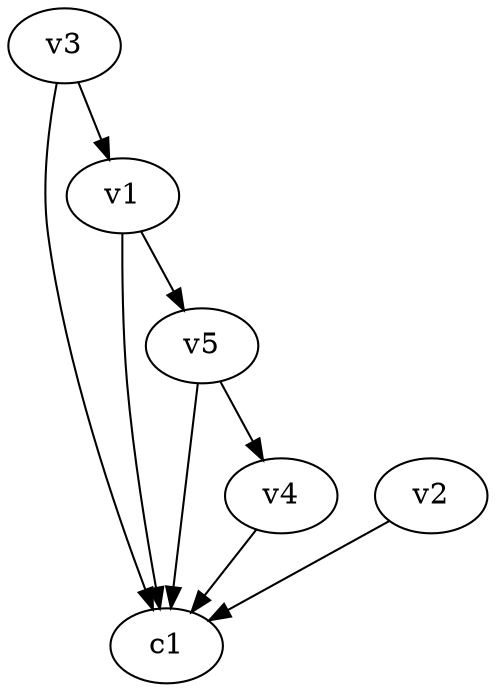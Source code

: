 strict digraph  {
c1;
v1;
v2;
v3;
v4;
v5;
v1 -> c1  [weight=1];
v1 -> v5  [weight=1];
v2 -> c1  [weight=1];
v3 -> c1  [weight=1];
v3 -> v1  [weight=1];
v4 -> c1  [weight=1];
v5 -> c1  [weight=1];
v5 -> v4  [weight=1];
}
